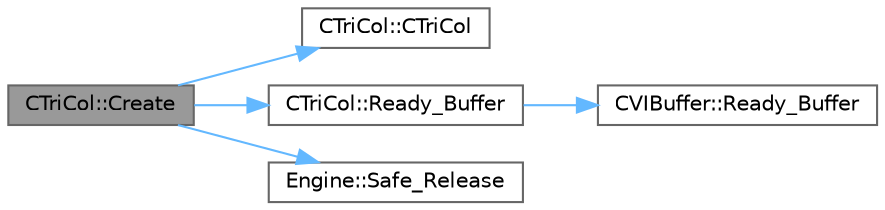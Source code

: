digraph "CTriCol::Create"
{
 // LATEX_PDF_SIZE
  bgcolor="transparent";
  edge [fontname=Helvetica,fontsize=10,labelfontname=Helvetica,labelfontsize=10];
  node [fontname=Helvetica,fontsize=10,shape=box,height=0.2,width=0.4];
  rankdir="LR";
  Node1 [id="Node000001",label="CTriCol::Create",height=0.2,width=0.4,color="gray40", fillcolor="grey60", style="filled", fontcolor="black",tooltip=" "];
  Node1 -> Node2 [id="edge5_Node000001_Node000002",color="steelblue1",style="solid",tooltip=" "];
  Node2 [id="Node000002",label="CTriCol::CTriCol",height=0.2,width=0.4,color="grey40", fillcolor="white", style="filled",URL="$class_c_tri_col.html#a820eb1ebdce34f3b2db94720a449ef88",tooltip=" "];
  Node1 -> Node3 [id="edge6_Node000001_Node000003",color="steelblue1",style="solid",tooltip=" "];
  Node3 [id="Node000003",label="CTriCol::Ready_Buffer",height=0.2,width=0.4,color="grey40", fillcolor="white", style="filled",URL="$class_c_tri_col.html#abba332bcc923e2993b3d8fb9b1fb8980",tooltip=" "];
  Node3 -> Node4 [id="edge7_Node000003_Node000004",color="steelblue1",style="solid",tooltip=" "];
  Node4 [id="Node000004",label="CVIBuffer::Ready_Buffer",height=0.2,width=0.4,color="grey40", fillcolor="white", style="filled",URL="$class_c_v_i_buffer.html#a9fc75b5bb482f6b3d6132cb054193bfe",tooltip=" "];
  Node1 -> Node5 [id="edge8_Node000001_Node000005",color="steelblue1",style="solid",tooltip=" "];
  Node5 [id="Node000005",label="Engine::Safe_Release",height=0.2,width=0.4,color="grey40", fillcolor="white", style="filled",URL="$namespace_engine.html#ad37fed3c004c6a871158232eb2d7daff",tooltip=" "];
}
